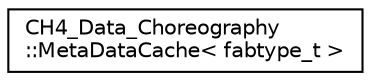 digraph "Graphical Class Hierarchy"
{
  edge [fontname="Helvetica",fontsize="10",labelfontname="Helvetica",labelfontsize="10"];
  node [fontname="Helvetica",fontsize="10",shape=record];
  rankdir="LR";
  Node0 [label="CH4_Data_Choreography\l::MetaDataCache\< fabtype_t \>",height=0.2,width=0.4,color="black", fillcolor="white", style="filled",URL="$classCH4__Data__Choreography_1_1MetaDataCache.html",tooltip="Optimization wherein we archive the meta data for given inputs. "];
}
